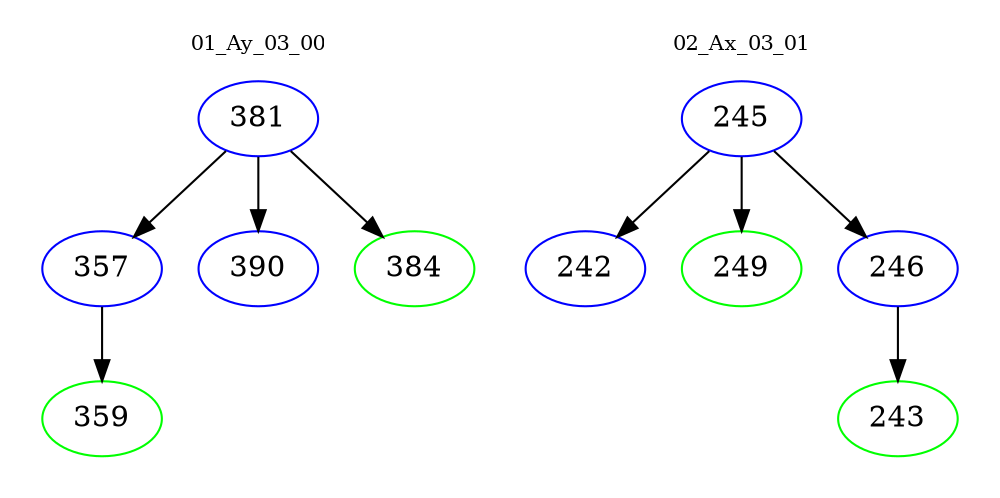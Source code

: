 digraph{
subgraph cluster_0 {
color = white
label = "01_Ay_03_00";
fontsize=10;
T0_381 [label="381", color="blue"]
T0_381 -> T0_357 [color="black"]
T0_357 [label="357", color="blue"]
T0_357 -> T0_359 [color="black"]
T0_359 [label="359", color="green"]
T0_381 -> T0_390 [color="black"]
T0_390 [label="390", color="blue"]
T0_381 -> T0_384 [color="black"]
T0_384 [label="384", color="green"]
}
subgraph cluster_1 {
color = white
label = "02_Ax_03_01";
fontsize=10;
T1_245 [label="245", color="blue"]
T1_245 -> T1_242 [color="black"]
T1_242 [label="242", color="blue"]
T1_245 -> T1_249 [color="black"]
T1_249 [label="249", color="green"]
T1_245 -> T1_246 [color="black"]
T1_246 [label="246", color="blue"]
T1_246 -> T1_243 [color="black"]
T1_243 [label="243", color="green"]
}
}
